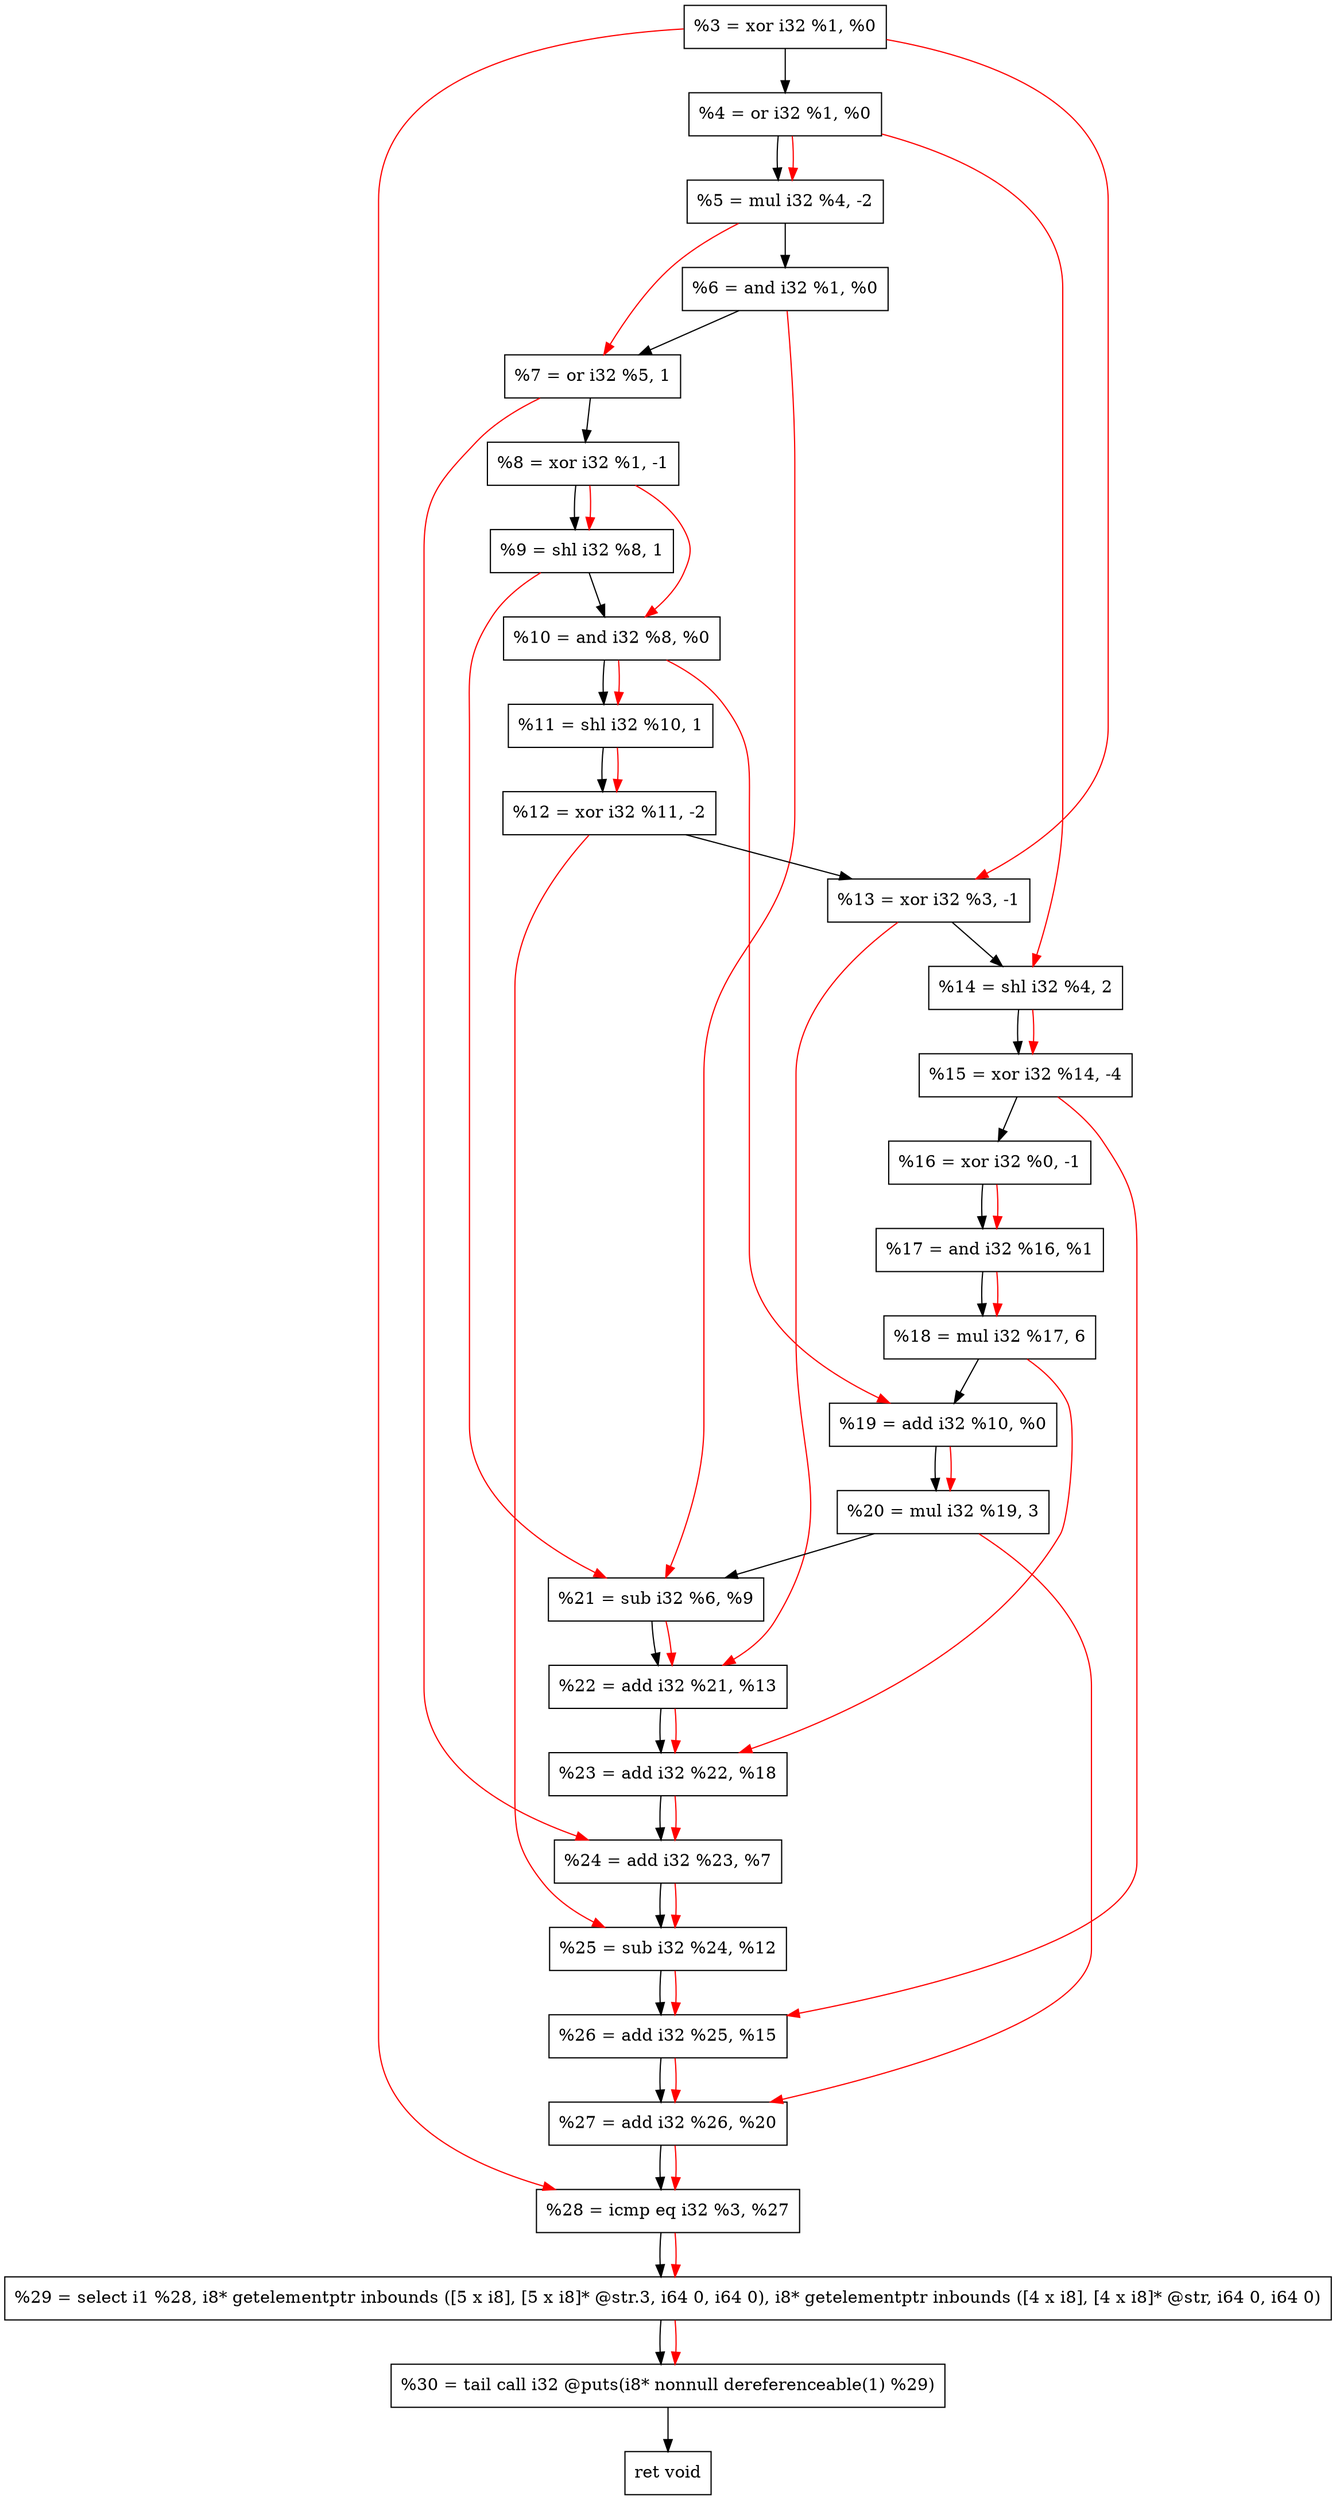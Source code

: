 digraph "DFG for'crackme' function" {
	Node0x8825a0[shape=record, label="  %3 = xor i32 %1, %0"];
	Node0x882610[shape=record, label="  %4 = or i32 %1, %0"];
	Node0x882ce0[shape=record, label="  %5 = mul i32 %4, -2"];
	Node0x882d50[shape=record, label="  %6 = and i32 %1, %0"];
	Node0x882df0[shape=record, label="  %7 = or i32 %5, 1"];
	Node0x882e90[shape=record, label="  %8 = xor i32 %1, -1"];
	Node0x882f00[shape=record, label="  %9 = shl i32 %8, 1"];
	Node0x882f70[shape=record, label="  %10 = and i32 %8, %0"];
	Node0x882fe0[shape=record, label="  %11 = shl i32 %10, 1"];
	Node0x883050[shape=record, label="  %12 = xor i32 %11, -2"];
	Node0x8830c0[shape=record, label="  %13 = xor i32 %3, -1"];
	Node0x883160[shape=record, label="  %14 = shl i32 %4, 2"];
	Node0x883200[shape=record, label="  %15 = xor i32 %14, -4"];
	Node0x883270[shape=record, label="  %16 = xor i32 %0, -1"];
	Node0x8832e0[shape=record, label="  %17 = and i32 %16, %1"];
	Node0x883380[shape=record, label="  %18 = mul i32 %17, 6"];
	Node0x8833f0[shape=record, label="  %19 = add i32 %10, %0"];
	Node0x883490[shape=record, label="  %20 = mul i32 %19, 3"];
	Node0x883500[shape=record, label="  %21 = sub i32 %6, %9"];
	Node0x883570[shape=record, label="  %22 = add i32 %21, %13"];
	Node0x8835e0[shape=record, label="  %23 = add i32 %22, %18"];
	Node0x883650[shape=record, label="  %24 = add i32 %23, %7"];
	Node0x8836c0[shape=record, label="  %25 = sub i32 %24, %12"];
	Node0x883730[shape=record, label="  %26 = add i32 %25, %15"];
	Node0x8837a0[shape=record, label="  %27 = add i32 %26, %20"];
	Node0x883810[shape=record, label="  %28 = icmp eq i32 %3, %27"];
	Node0x823268[shape=record, label="  %29 = select i1 %28, i8* getelementptr inbounds ([5 x i8], [5 x i8]* @str.3, i64 0, i64 0), i8* getelementptr inbounds ([4 x i8], [4 x i8]* @str, i64 0, i64 0)"];
	Node0x883cb0[shape=record, label="  %30 = tail call i32 @puts(i8* nonnull dereferenceable(1) %29)"];
	Node0x883d00[shape=record, label="  ret void"];
	Node0x8825a0 -> Node0x882610;
	Node0x882610 -> Node0x882ce0;
	Node0x882ce0 -> Node0x882d50;
	Node0x882d50 -> Node0x882df0;
	Node0x882df0 -> Node0x882e90;
	Node0x882e90 -> Node0x882f00;
	Node0x882f00 -> Node0x882f70;
	Node0x882f70 -> Node0x882fe0;
	Node0x882fe0 -> Node0x883050;
	Node0x883050 -> Node0x8830c0;
	Node0x8830c0 -> Node0x883160;
	Node0x883160 -> Node0x883200;
	Node0x883200 -> Node0x883270;
	Node0x883270 -> Node0x8832e0;
	Node0x8832e0 -> Node0x883380;
	Node0x883380 -> Node0x8833f0;
	Node0x8833f0 -> Node0x883490;
	Node0x883490 -> Node0x883500;
	Node0x883500 -> Node0x883570;
	Node0x883570 -> Node0x8835e0;
	Node0x8835e0 -> Node0x883650;
	Node0x883650 -> Node0x8836c0;
	Node0x8836c0 -> Node0x883730;
	Node0x883730 -> Node0x8837a0;
	Node0x8837a0 -> Node0x883810;
	Node0x883810 -> Node0x823268;
	Node0x823268 -> Node0x883cb0;
	Node0x883cb0 -> Node0x883d00;
edge [color=red]
	Node0x882610 -> Node0x882ce0;
	Node0x882ce0 -> Node0x882df0;
	Node0x882e90 -> Node0x882f00;
	Node0x882e90 -> Node0x882f70;
	Node0x882f70 -> Node0x882fe0;
	Node0x882fe0 -> Node0x883050;
	Node0x8825a0 -> Node0x8830c0;
	Node0x882610 -> Node0x883160;
	Node0x883160 -> Node0x883200;
	Node0x883270 -> Node0x8832e0;
	Node0x8832e0 -> Node0x883380;
	Node0x882f70 -> Node0x8833f0;
	Node0x8833f0 -> Node0x883490;
	Node0x882d50 -> Node0x883500;
	Node0x882f00 -> Node0x883500;
	Node0x883500 -> Node0x883570;
	Node0x8830c0 -> Node0x883570;
	Node0x883570 -> Node0x8835e0;
	Node0x883380 -> Node0x8835e0;
	Node0x8835e0 -> Node0x883650;
	Node0x882df0 -> Node0x883650;
	Node0x883650 -> Node0x8836c0;
	Node0x883050 -> Node0x8836c0;
	Node0x8836c0 -> Node0x883730;
	Node0x883200 -> Node0x883730;
	Node0x883730 -> Node0x8837a0;
	Node0x883490 -> Node0x8837a0;
	Node0x8825a0 -> Node0x883810;
	Node0x8837a0 -> Node0x883810;
	Node0x883810 -> Node0x823268;
	Node0x823268 -> Node0x883cb0;
}
